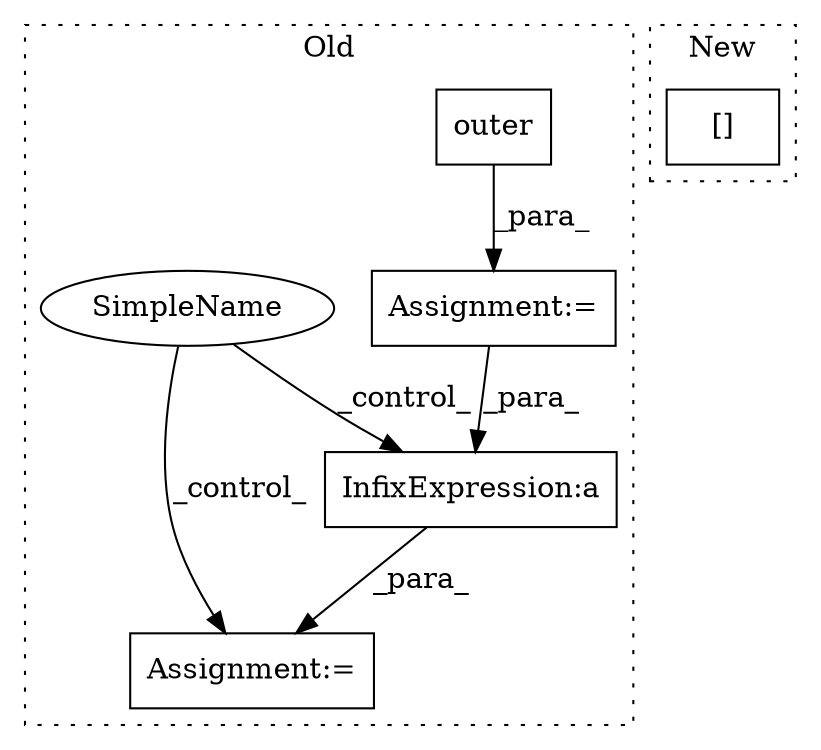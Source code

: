 digraph G {
subgraph cluster0 {
1 [label="outer" a="32" s="2496,2521" l="6,1" shape="box"];
3 [label="Assignment:=" a="7" s="2762" l="2" shape="box"];
4 [label="Assignment:=" a="7" s="2481" l="1" shape="box"];
5 [label="InfixExpression:a" a="27" s="2812" l="3" shape="box"];
6 [label="SimpleName" a="42" s="" l="" shape="ellipse"];
label = "Old";
style="dotted";
}
subgraph cluster1 {
2 [label="[]" a="2" s="4243,4272" l="10,1" shape="box"];
label = "New";
style="dotted";
}
1 -> 4 [label="_para_"];
4 -> 5 [label="_para_"];
5 -> 3 [label="_para_"];
6 -> 5 [label="_control_"];
6 -> 3 [label="_control_"];
}